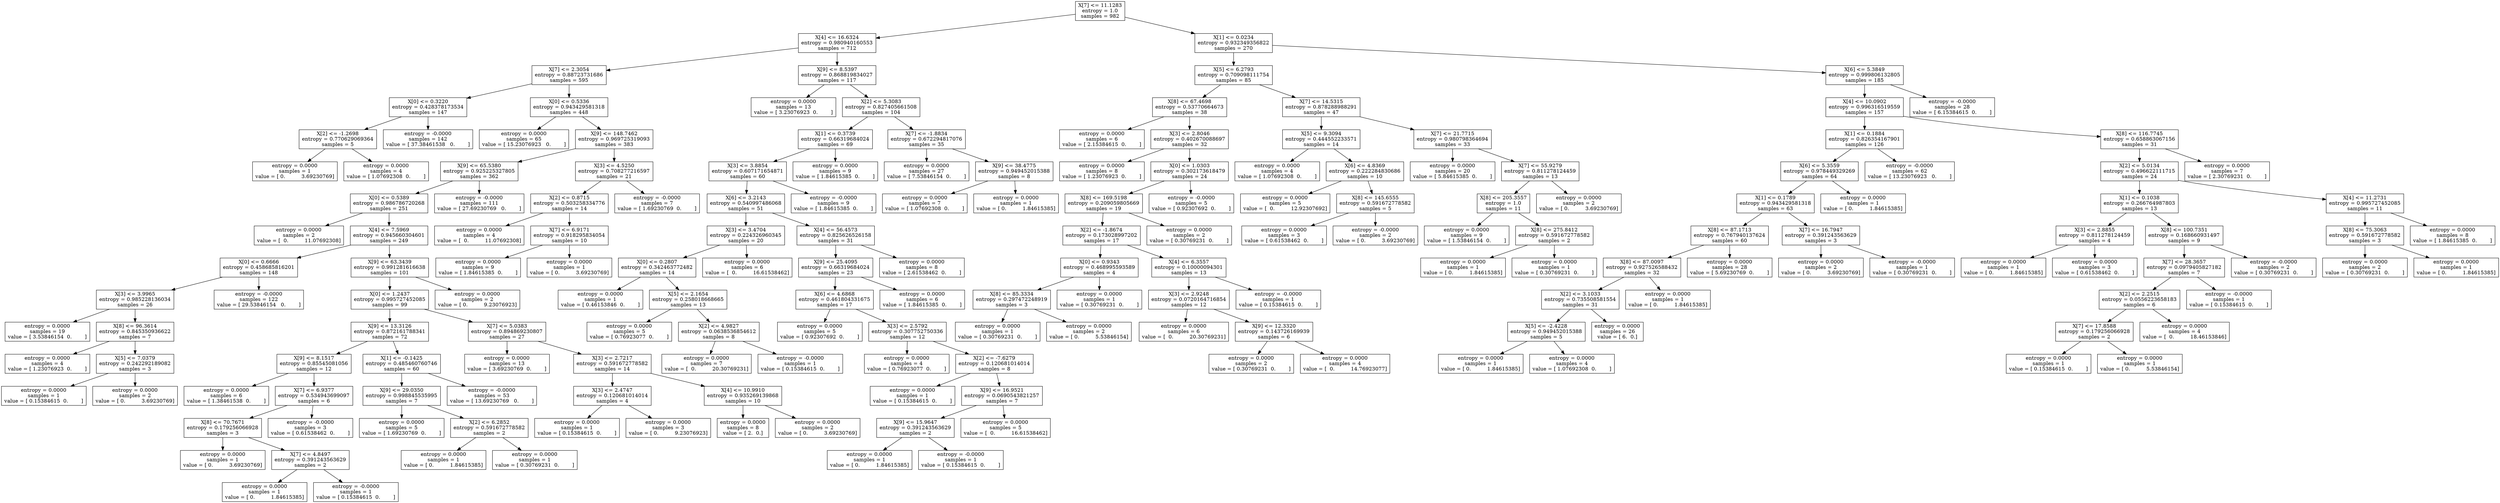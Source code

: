 digraph Tree {
0 [label="X[7] <= 11.1283\nentropy = 1.0\nsamples = 982", shape="box"] ;
1 [label="X[4] <= 16.6324\nentropy = 0.980940160553\nsamples = 712", shape="box"] ;
0 -> 1 ;
2 [label="X[7] <= 2.3054\nentropy = 0.88723731686\nsamples = 595", shape="box"] ;
1 -> 2 ;
3 [label="X[0] <= 0.3220\nentropy = 0.428378173534\nsamples = 147", shape="box"] ;
2 -> 3 ;
4 [label="X[2] <= -1.2698\nentropy = 0.770629069364\nsamples = 5", shape="box"] ;
3 -> 4 ;
5 [label="entropy = 0.0000\nsamples = 1\nvalue = [ 0.          3.69230769]", shape="box"] ;
4 -> 5 ;
6 [label="entropy = 0.0000\nsamples = 4\nvalue = [ 1.07692308  0.        ]", shape="box"] ;
4 -> 6 ;
7 [label="entropy = -0.0000\nsamples = 142\nvalue = [ 37.38461538   0.        ]", shape="box"] ;
3 -> 7 ;
8 [label="X[0] <= 0.5336\nentropy = 0.943429581318\nsamples = 448", shape="box"] ;
2 -> 8 ;
9 [label="entropy = 0.0000\nsamples = 65\nvalue = [ 15.23076923   0.        ]", shape="box"] ;
8 -> 9 ;
10 [label="X[9] <= 148.7462\nentropy = 0.969725319093\nsamples = 383", shape="box"] ;
8 -> 10 ;
11 [label="X[9] <= 65.5380\nentropy = 0.925225327805\nsamples = 362", shape="box"] ;
10 -> 11 ;
12 [label="X[0] <= 0.5389\nentropy = 0.986786720268\nsamples = 251", shape="box"] ;
11 -> 12 ;
13 [label="entropy = 0.0000\nsamples = 2\nvalue = [  0.          11.07692308]", shape="box"] ;
12 -> 13 ;
14 [label="X[4] <= 7.5969\nentropy = 0.945660304601\nsamples = 249", shape="box"] ;
12 -> 14 ;
15 [label="X[0] <= 0.6666\nentropy = 0.458685816201\nsamples = 148", shape="box"] ;
14 -> 15 ;
16 [label="X[3] <= 3.9965\nentropy = 0.985228136034\nsamples = 26", shape="box"] ;
15 -> 16 ;
17 [label="entropy = 0.0000\nsamples = 19\nvalue = [ 3.53846154  0.        ]", shape="box"] ;
16 -> 17 ;
18 [label="X[8] <= 96.3614\nentropy = 0.845350936622\nsamples = 7", shape="box"] ;
16 -> 18 ;
19 [label="entropy = 0.0000\nsamples = 4\nvalue = [ 1.23076923  0.        ]", shape="box"] ;
18 -> 19 ;
20 [label="X[5] <= 7.0379\nentropy = 0.242292189082\nsamples = 3", shape="box"] ;
18 -> 20 ;
21 [label="entropy = 0.0000\nsamples = 1\nvalue = [ 0.15384615  0.        ]", shape="box"] ;
20 -> 21 ;
22 [label="entropy = 0.0000\nsamples = 2\nvalue = [ 0.          3.69230769]", shape="box"] ;
20 -> 22 ;
23 [label="entropy = -0.0000\nsamples = 122\nvalue = [ 29.53846154   0.        ]", shape="box"] ;
15 -> 23 ;
24 [label="X[9] <= 63.3439\nentropy = 0.991281616638\nsamples = 101", shape="box"] ;
14 -> 24 ;
25 [label="X[0] <= 1.2437\nentropy = 0.995727452085\nsamples = 99", shape="box"] ;
24 -> 25 ;
26 [label="X[9] <= 13.3126\nentropy = 0.872161788341\nsamples = 72", shape="box"] ;
25 -> 26 ;
27 [label="X[9] <= 8.1517\nentropy = 0.85545081056\nsamples = 12", shape="box"] ;
26 -> 27 ;
28 [label="entropy = 0.0000\nsamples = 6\nvalue = [ 1.38461538  0.        ]", shape="box"] ;
27 -> 28 ;
29 [label="X[7] <= 6.9377\nentropy = 0.534943699097\nsamples = 6", shape="box"] ;
27 -> 29 ;
30 [label="X[8] <= 70.7671\nentropy = 0.179256066928\nsamples = 3", shape="box"] ;
29 -> 30 ;
31 [label="entropy = 0.0000\nsamples = 1\nvalue = [ 0.          3.69230769]", shape="box"] ;
30 -> 31 ;
32 [label="X[7] <= 4.8497\nentropy = 0.391243563629\nsamples = 2", shape="box"] ;
30 -> 32 ;
33 [label="entropy = 0.0000\nsamples = 1\nvalue = [ 0.          1.84615385]", shape="box"] ;
32 -> 33 ;
34 [label="entropy = -0.0000\nsamples = 1\nvalue = [ 0.15384615  0.        ]", shape="box"] ;
32 -> 34 ;
35 [label="entropy = -0.0000\nsamples = 3\nvalue = [ 0.61538462  0.        ]", shape="box"] ;
29 -> 35 ;
36 [label="X[1] <= -0.1425\nentropy = 0.485460760746\nsamples = 60", shape="box"] ;
26 -> 36 ;
37 [label="X[9] <= 29.0350\nentropy = 0.998845535995\nsamples = 7", shape="box"] ;
36 -> 37 ;
38 [label="entropy = 0.0000\nsamples = 5\nvalue = [ 1.69230769  0.        ]", shape="box"] ;
37 -> 38 ;
39 [label="X[2] <= 6.2852\nentropy = 0.591672778582\nsamples = 2", shape="box"] ;
37 -> 39 ;
40 [label="entropy = 0.0000\nsamples = 1\nvalue = [ 0.          1.84615385]", shape="box"] ;
39 -> 40 ;
41 [label="entropy = 0.0000\nsamples = 1\nvalue = [ 0.30769231  0.        ]", shape="box"] ;
39 -> 41 ;
42 [label="entropy = -0.0000\nsamples = 53\nvalue = [ 13.69230769   0.        ]", shape="box"] ;
36 -> 42 ;
43 [label="X[7] <= 5.0383\nentropy = 0.894869230807\nsamples = 27", shape="box"] ;
25 -> 43 ;
44 [label="entropy = 0.0000\nsamples = 13\nvalue = [ 3.69230769  0.        ]", shape="box"] ;
43 -> 44 ;
45 [label="X[3] <= 2.7217\nentropy = 0.591672778582\nsamples = 14", shape="box"] ;
43 -> 45 ;
46 [label="X[3] <= 2.4747\nentropy = 0.120681014014\nsamples = 4", shape="box"] ;
45 -> 46 ;
47 [label="entropy = 0.0000\nsamples = 1\nvalue = [ 0.15384615  0.        ]", shape="box"] ;
46 -> 47 ;
48 [label="entropy = 0.0000\nsamples = 3\nvalue = [ 0.          9.23076923]", shape="box"] ;
46 -> 48 ;
49 [label="X[4] <= 10.9910\nentropy = 0.935269139868\nsamples = 10", shape="box"] ;
45 -> 49 ;
50 [label="entropy = 0.0000\nsamples = 8\nvalue = [ 2.  0.]", shape="box"] ;
49 -> 50 ;
51 [label="entropy = 0.0000\nsamples = 2\nvalue = [ 0.          3.69230769]", shape="box"] ;
49 -> 51 ;
52 [label="entropy = 0.0000\nsamples = 2\nvalue = [ 0.          9.23076923]", shape="box"] ;
24 -> 52 ;
53 [label="entropy = -0.0000\nsamples = 111\nvalue = [ 27.69230769   0.        ]", shape="box"] ;
11 -> 53 ;
54 [label="X[3] <= 4.5250\nentropy = 0.708277216597\nsamples = 21", shape="box"] ;
10 -> 54 ;
55 [label="X[2] <= 0.8715\nentropy = 0.503258334776\nsamples = 14", shape="box"] ;
54 -> 55 ;
56 [label="entropy = 0.0000\nsamples = 4\nvalue = [  0.          11.07692308]", shape="box"] ;
55 -> 56 ;
57 [label="X[7] <= 6.9171\nentropy = 0.918295834054\nsamples = 10", shape="box"] ;
55 -> 57 ;
58 [label="entropy = 0.0000\nsamples = 9\nvalue = [ 1.84615385  0.        ]", shape="box"] ;
57 -> 58 ;
59 [label="entropy = 0.0000\nsamples = 1\nvalue = [ 0.          3.69230769]", shape="box"] ;
57 -> 59 ;
60 [label="entropy = -0.0000\nsamples = 7\nvalue = [ 1.69230769  0.        ]", shape="box"] ;
54 -> 60 ;
61 [label="X[9] <= 8.5397\nentropy = 0.868819834027\nsamples = 117", shape="box"] ;
1 -> 61 ;
62 [label="entropy = 0.0000\nsamples = 13\nvalue = [ 3.23076923  0.        ]", shape="box"] ;
61 -> 62 ;
63 [label="X[2] <= 5.3083\nentropy = 0.827405661508\nsamples = 104", shape="box"] ;
61 -> 63 ;
64 [label="X[1] <= 0.3739\nentropy = 0.66319684024\nsamples = 69", shape="box"] ;
63 -> 64 ;
65 [label="X[3] <= 3.8854\nentropy = 0.607171654871\nsamples = 60", shape="box"] ;
64 -> 65 ;
66 [label="X[6] <= 3.2143\nentropy = 0.540997486068\nsamples = 51", shape="box"] ;
65 -> 66 ;
67 [label="X[3] <= 3.4704\nentropy = 0.224326960345\nsamples = 20", shape="box"] ;
66 -> 67 ;
68 [label="X[0] <= 0.2807\nentropy = 0.342463772482\nsamples = 14", shape="box"] ;
67 -> 68 ;
69 [label="entropy = 0.0000\nsamples = 1\nvalue = [ 0.46153846  0.        ]", shape="box"] ;
68 -> 69 ;
70 [label="X[5] <= 2.1654\nentropy = 0.258018668665\nsamples = 13", shape="box"] ;
68 -> 70 ;
71 [label="entropy = 0.0000\nsamples = 5\nvalue = [ 0.76923077  0.        ]", shape="box"] ;
70 -> 71 ;
72 [label="X[2] <= 4.9827\nentropy = 0.0638536854612\nsamples = 8", shape="box"] ;
70 -> 72 ;
73 [label="entropy = 0.0000\nsamples = 7\nvalue = [  0.          20.30769231]", shape="box"] ;
72 -> 73 ;
74 [label="entropy = -0.0000\nsamples = 1\nvalue = [ 0.15384615  0.        ]", shape="box"] ;
72 -> 74 ;
75 [label="entropy = 0.0000\nsamples = 6\nvalue = [  0.          16.61538462]", shape="box"] ;
67 -> 75 ;
76 [label="X[4] <= 56.4573\nentropy = 0.825626526158\nsamples = 31", shape="box"] ;
66 -> 76 ;
77 [label="X[9] <= 25.4095\nentropy = 0.66319684024\nsamples = 23", shape="box"] ;
76 -> 77 ;
78 [label="X[6] <= 4.6868\nentropy = 0.461804331675\nsamples = 17", shape="box"] ;
77 -> 78 ;
79 [label="entropy = 0.0000\nsamples = 5\nvalue = [ 0.92307692  0.        ]", shape="box"] ;
78 -> 79 ;
80 [label="X[3] <= 2.5792\nentropy = 0.307752750336\nsamples = 12", shape="box"] ;
78 -> 80 ;
81 [label="entropy = 0.0000\nsamples = 4\nvalue = [ 0.76923077  0.        ]", shape="box"] ;
80 -> 81 ;
82 [label="X[2] <= -7.6279\nentropy = 0.120681014014\nsamples = 8", shape="box"] ;
80 -> 82 ;
83 [label="entropy = 0.0000\nsamples = 1\nvalue = [ 0.15384615  0.        ]", shape="box"] ;
82 -> 83 ;
84 [label="X[9] <= 16.9521\nentropy = 0.0690543821257\nsamples = 7", shape="box"] ;
82 -> 84 ;
85 [label="X[9] <= 15.9647\nentropy = 0.391243563629\nsamples = 2", shape="box"] ;
84 -> 85 ;
86 [label="entropy = 0.0000\nsamples = 1\nvalue = [ 0.          1.84615385]", shape="box"] ;
85 -> 86 ;
87 [label="entropy = -0.0000\nsamples = 1\nvalue = [ 0.15384615  0.        ]", shape="box"] ;
85 -> 87 ;
88 [label="entropy = 0.0000\nsamples = 5\nvalue = [  0.          16.61538462]", shape="box"] ;
84 -> 88 ;
89 [label="entropy = 0.0000\nsamples = 6\nvalue = [ 1.84615385  0.        ]", shape="box"] ;
77 -> 89 ;
90 [label="entropy = 0.0000\nsamples = 8\nvalue = [ 2.61538462  0.        ]", shape="box"] ;
76 -> 90 ;
91 [label="entropy = -0.0000\nsamples = 9\nvalue = [ 1.84615385  0.        ]", shape="box"] ;
65 -> 91 ;
92 [label="entropy = 0.0000\nsamples = 9\nvalue = [ 1.84615385  0.        ]", shape="box"] ;
64 -> 92 ;
93 [label="X[7] <= -1.8834\nentropy = 0.672294817076\nsamples = 35", shape="box"] ;
63 -> 93 ;
94 [label="entropy = 0.0000\nsamples = 27\nvalue = [ 7.53846154  0.        ]", shape="box"] ;
93 -> 94 ;
95 [label="X[9] <= 38.4775\nentropy = 0.949452015388\nsamples = 8", shape="box"] ;
93 -> 95 ;
96 [label="entropy = 0.0000\nsamples = 7\nvalue = [ 1.07692308  0.        ]", shape="box"] ;
95 -> 96 ;
97 [label="entropy = 0.0000\nsamples = 1\nvalue = [ 0.          1.84615385]", shape="box"] ;
95 -> 97 ;
98 [label="X[1] <= 0.0234\nentropy = 0.932349356822\nsamples = 270", shape="box"] ;
0 -> 98 ;
99 [label="X[5] <= 6.2793\nentropy = 0.709098111754\nsamples = 85", shape="box"] ;
98 -> 99 ;
100 [label="X[8] <= 67.4698\nentropy = 0.53770664673\nsamples = 38", shape="box"] ;
99 -> 100 ;
101 [label="entropy = 0.0000\nsamples = 6\nvalue = [ 2.15384615  0.        ]", shape="box"] ;
100 -> 101 ;
102 [label="X[3] <= 2.8046\nentropy = 0.402670088697\nsamples = 32", shape="box"] ;
100 -> 102 ;
103 [label="entropy = 0.0000\nsamples = 8\nvalue = [ 1.23076923  0.        ]", shape="box"] ;
102 -> 103 ;
104 [label="X[0] <= 1.0303\nentropy = 0.302173618479\nsamples = 24", shape="box"] ;
102 -> 104 ;
105 [label="X[8] <= 169.5198\nentropy = 0.209059805669\nsamples = 19", shape="box"] ;
104 -> 105 ;
106 [label="X[2] <= -1.8674\nentropy = 0.173028997202\nsamples = 17", shape="box"] ;
105 -> 106 ;
107 [label="X[0] <= 0.9343\nentropy = 0.468995593589\nsamples = 4", shape="box"] ;
106 -> 107 ;
108 [label="X[8] <= 85.3334\nentropy = 0.297472248919\nsamples = 3", shape="box"] ;
107 -> 108 ;
109 [label="entropy = 0.0000\nsamples = 1\nvalue = [ 0.30769231  0.        ]", shape="box"] ;
108 -> 109 ;
110 [label="entropy = 0.0000\nsamples = 2\nvalue = [ 0.          5.53846154]", shape="box"] ;
108 -> 110 ;
111 [label="entropy = 0.0000\nsamples = 1\nvalue = [ 0.30769231  0.        ]", shape="box"] ;
107 -> 111 ;
112 [label="X[4] <= 6.3557\nentropy = 0.10000094301\nsamples = 13", shape="box"] ;
106 -> 112 ;
113 [label="X[3] <= 2.9248\nentropy = 0.0720164716854\nsamples = 12", shape="box"] ;
112 -> 113 ;
114 [label="entropy = 0.0000\nsamples = 6\nvalue = [  0.          20.30769231]", shape="box"] ;
113 -> 114 ;
115 [label="X[9] <= 12.3320\nentropy = 0.143726169939\nsamples = 6", shape="box"] ;
113 -> 115 ;
116 [label="entropy = 0.0000\nsamples = 2\nvalue = [ 0.30769231  0.        ]", shape="box"] ;
115 -> 116 ;
117 [label="entropy = 0.0000\nsamples = 4\nvalue = [  0.          14.76923077]", shape="box"] ;
115 -> 117 ;
118 [label="entropy = -0.0000\nsamples = 1\nvalue = [ 0.15384615  0.        ]", shape="box"] ;
112 -> 118 ;
119 [label="entropy = 0.0000\nsamples = 2\nvalue = [ 0.30769231  0.        ]", shape="box"] ;
105 -> 119 ;
120 [label="entropy = -0.0000\nsamples = 5\nvalue = [ 0.92307692  0.        ]", shape="box"] ;
104 -> 120 ;
121 [label="X[7] <= 14.5315\nentropy = 0.878288988291\nsamples = 47", shape="box"] ;
99 -> 121 ;
122 [label="X[5] <= 9.3094\nentropy = 0.444552233571\nsamples = 14", shape="box"] ;
121 -> 122 ;
123 [label="entropy = 0.0000\nsamples = 4\nvalue = [ 1.07692308  0.        ]", shape="box"] ;
122 -> 123 ;
124 [label="X[6] <= 4.8369\nentropy = 0.222284830686\nsamples = 10", shape="box"] ;
122 -> 124 ;
125 [label="entropy = 0.0000\nsamples = 5\nvalue = [  0.          12.92307692]", shape="box"] ;
124 -> 125 ;
126 [label="X[8] <= 145.6555\nentropy = 0.591672778582\nsamples = 5", shape="box"] ;
124 -> 126 ;
127 [label="entropy = 0.0000\nsamples = 3\nvalue = [ 0.61538462  0.        ]", shape="box"] ;
126 -> 127 ;
128 [label="entropy = -0.0000\nsamples = 2\nvalue = [ 0.          3.69230769]", shape="box"] ;
126 -> 128 ;
129 [label="X[7] <= 21.7715\nentropy = 0.980798364694\nsamples = 33", shape="box"] ;
121 -> 129 ;
130 [label="entropy = 0.0000\nsamples = 20\nvalue = [ 5.84615385  0.        ]", shape="box"] ;
129 -> 130 ;
131 [label="X[7] <= 55.9279\nentropy = 0.811278124459\nsamples = 13", shape="box"] ;
129 -> 131 ;
132 [label="X[8] <= 205.3557\nentropy = 1.0\nsamples = 11", shape="box"] ;
131 -> 132 ;
133 [label="entropy = 0.0000\nsamples = 9\nvalue = [ 1.53846154  0.        ]", shape="box"] ;
132 -> 133 ;
134 [label="X[8] <= 275.8412\nentropy = 0.591672778582\nsamples = 2", shape="box"] ;
132 -> 134 ;
135 [label="entropy = 0.0000\nsamples = 1\nvalue = [ 0.          1.84615385]", shape="box"] ;
134 -> 135 ;
136 [label="entropy = 0.0000\nsamples = 1\nvalue = [ 0.30769231  0.        ]", shape="box"] ;
134 -> 136 ;
137 [label="entropy = 0.0000\nsamples = 2\nvalue = [ 0.          3.69230769]", shape="box"] ;
131 -> 137 ;
138 [label="X[6] <= 5.3849\nentropy = 0.999806132805\nsamples = 185", shape="box"] ;
98 -> 138 ;
139 [label="X[4] <= 10.0902\nentropy = 0.996316519559\nsamples = 157", shape="box"] ;
138 -> 139 ;
140 [label="X[1] <= 0.1884\nentropy = 0.826354167901\nsamples = 126", shape="box"] ;
139 -> 140 ;
141 [label="X[6] <= 5.3559\nentropy = 0.978449329269\nsamples = 64", shape="box"] ;
140 -> 141 ;
142 [label="X[1] <= 0.1789\nentropy = 0.943429581318\nsamples = 63", shape="box"] ;
141 -> 142 ;
143 [label="X[8] <= 87.1713\nentropy = 0.767940137624\nsamples = 60", shape="box"] ;
142 -> 143 ;
144 [label="X[8] <= 87.0097\nentropy = 0.927526588432\nsamples = 32", shape="box"] ;
143 -> 144 ;
145 [label="X[2] <= 3.1033\nentropy = 0.735508581554\nsamples = 31", shape="box"] ;
144 -> 145 ;
146 [label="X[5] <= -2.4228\nentropy = 0.949452015388\nsamples = 5", shape="box"] ;
145 -> 146 ;
147 [label="entropy = 0.0000\nsamples = 1\nvalue = [ 0.          1.84615385]", shape="box"] ;
146 -> 147 ;
148 [label="entropy = 0.0000\nsamples = 4\nvalue = [ 1.07692308  0.        ]", shape="box"] ;
146 -> 148 ;
149 [label="entropy = 0.0000\nsamples = 26\nvalue = [ 6.  0.]", shape="box"] ;
145 -> 149 ;
150 [label="entropy = 0.0000\nsamples = 1\nvalue = [ 0.          1.84615385]", shape="box"] ;
144 -> 150 ;
151 [label="entropy = 0.0000\nsamples = 28\nvalue = [ 5.69230769  0.        ]", shape="box"] ;
143 -> 151 ;
152 [label="X[7] <= 16.7947\nentropy = 0.391243563629\nsamples = 3", shape="box"] ;
142 -> 152 ;
153 [label="entropy = 0.0000\nsamples = 2\nvalue = [ 0.          3.69230769]", shape="box"] ;
152 -> 153 ;
154 [label="entropy = -0.0000\nsamples = 1\nvalue = [ 0.30769231  0.        ]", shape="box"] ;
152 -> 154 ;
155 [label="entropy = 0.0000\nsamples = 1\nvalue = [ 0.          1.84615385]", shape="box"] ;
141 -> 155 ;
156 [label="entropy = -0.0000\nsamples = 62\nvalue = [ 13.23076923   0.        ]", shape="box"] ;
140 -> 156 ;
157 [label="X[8] <= 116.7745\nentropy = 0.658863067156\nsamples = 31", shape="box"] ;
139 -> 157 ;
158 [label="X[2] <= 5.0134\nentropy = 0.496622111715\nsamples = 24", shape="box"] ;
157 -> 158 ;
159 [label="X[1] <= 0.1038\nentropy = 0.266764987803\nsamples = 13", shape="box"] ;
158 -> 159 ;
160 [label="X[3] <= 2.8855\nentropy = 0.811278124459\nsamples = 4", shape="box"] ;
159 -> 160 ;
161 [label="entropy = 0.0000\nsamples = 1\nvalue = [ 0.          1.84615385]", shape="box"] ;
160 -> 161 ;
162 [label="entropy = 0.0000\nsamples = 3\nvalue = [ 0.61538462  0.        ]", shape="box"] ;
160 -> 162 ;
163 [label="X[8] <= 100.7351\nentropy = 0.168660931497\nsamples = 9", shape="box"] ;
159 -> 163 ;
164 [label="X[7] <= 28.3657\nentropy = 0.0979405827182\nsamples = 7", shape="box"] ;
163 -> 164 ;
165 [label="X[2] <= 2.2515\nentropy = 0.0556223658183\nsamples = 6", shape="box"] ;
164 -> 165 ;
166 [label="X[7] <= 17.8588\nentropy = 0.179256066928\nsamples = 2", shape="box"] ;
165 -> 166 ;
167 [label="entropy = 0.0000\nsamples = 1\nvalue = [ 0.15384615  0.        ]", shape="box"] ;
166 -> 167 ;
168 [label="entropy = 0.0000\nsamples = 1\nvalue = [ 0.          5.53846154]", shape="box"] ;
166 -> 168 ;
169 [label="entropy = 0.0000\nsamples = 4\nvalue = [  0.          18.46153846]", shape="box"] ;
165 -> 169 ;
170 [label="entropy = -0.0000\nsamples = 1\nvalue = [ 0.15384615  0.        ]", shape="box"] ;
164 -> 170 ;
171 [label="entropy = -0.0000\nsamples = 2\nvalue = [ 0.30769231  0.        ]", shape="box"] ;
163 -> 171 ;
172 [label="X[4] <= 11.2731\nentropy = 0.995727452085\nsamples = 11", shape="box"] ;
158 -> 172 ;
173 [label="X[8] <= 75.3063\nentropy = 0.591672778582\nsamples = 3", shape="box"] ;
172 -> 173 ;
174 [label="entropy = 0.0000\nsamples = 2\nvalue = [ 0.30769231  0.        ]", shape="box"] ;
173 -> 174 ;
175 [label="entropy = 0.0000\nsamples = 1\nvalue = [ 0.          1.84615385]", shape="box"] ;
173 -> 175 ;
176 [label="entropy = 0.0000\nsamples = 8\nvalue = [ 1.84615385  0.        ]", shape="box"] ;
172 -> 176 ;
177 [label="entropy = 0.0000\nsamples = 7\nvalue = [ 2.30769231  0.        ]", shape="box"] ;
157 -> 177 ;
178 [label="entropy = -0.0000\nsamples = 28\nvalue = [ 6.15384615  0.        ]", shape="box"] ;
138 -> 178 ;
}